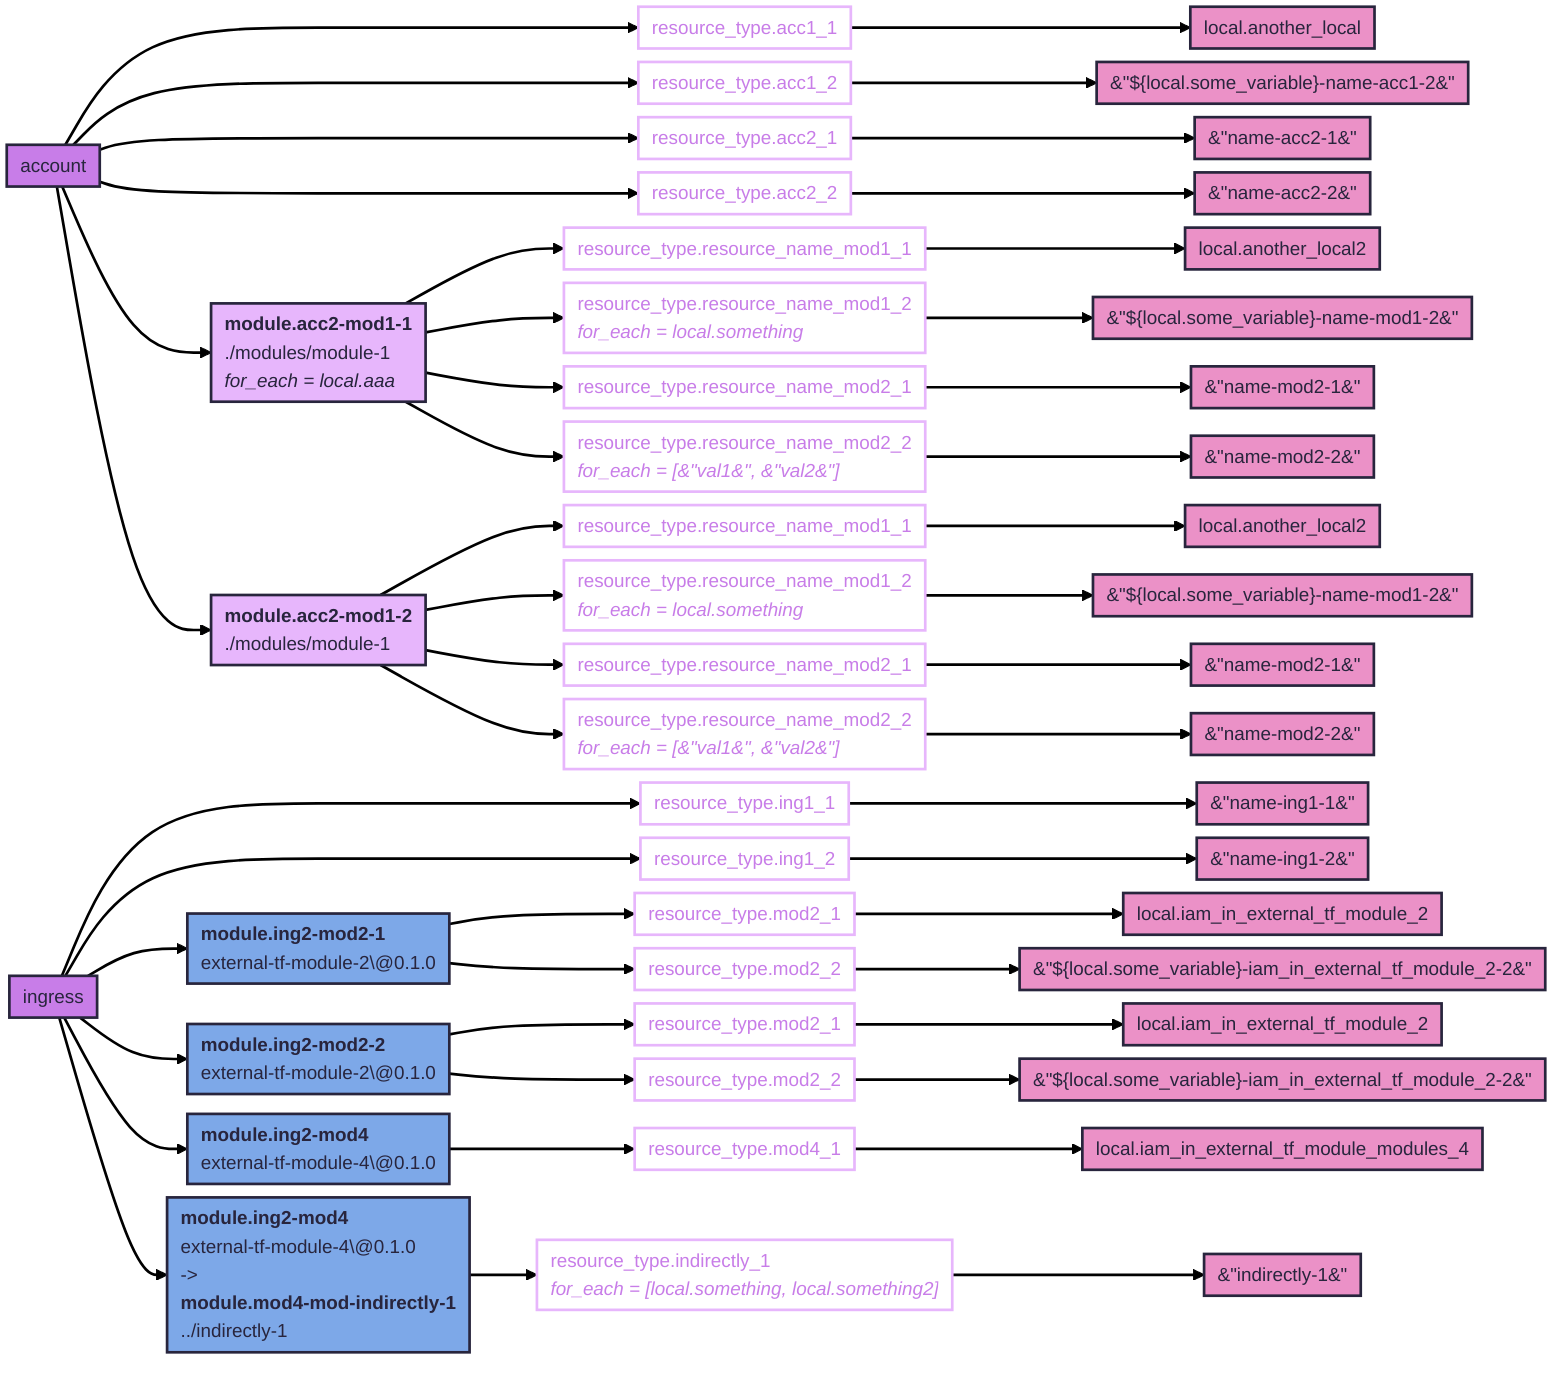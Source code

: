 ---
config:
  theme: redux
  flowchart:
    diagramPadding: 5
    padding: 5
    nodeSpacing: 10
    wrappingWidth: 700
---
flowchart LR
  classDef tf-path fill:#c87de8
  classDef tf-resource-name stroke:#e7b6fc,color:#c87de8,text-align:left
  classDef tf-int-mod fill:#e7b6fc,text-align:left
  classDef tf-ext-mod fill:#7da8e8,text-align:left
  classDef tf-resource-field-name fill:#eb91c7
  account["account"]:::tf-path ---> account__acc11["resource_type.acc1_1"]:::tf-resource-name --> account__acc11_FieldName["local.another_local"]:::tf-resource-field-name
  account["account"]:::tf-path ---> account__acc12["resource_type.acc1_2"]:::tf-resource-name --> account__acc12_FieldName["&#34;${local.some_variable}-name-acc1-2&#34;"]:::tf-resource-field-name
  account["account"]:::tf-path ---> account__acc21["resource_type.acc2_1"]:::tf-resource-name --> account__acc21_FieldName["&#34;name-acc2-1&#34;"]:::tf-resource-field-name
  account["account"]:::tf-path ---> account__acc22["resource_type.acc2_2"]:::tf-resource-name --> account__acc22_FieldName["&#34;name-acc2-2&#34;"]:::tf-resource-field-name
  account --> account__accountmodulesmodule1_acc2mod11_acc2mod11["<b>module.acc2-mod1-1</b><br>./modules/module-1<br><i>for_each = local.aaa</i>"]:::tf-int-mod
  account__accountmodulesmodule1_acc2mod11_acc2mod11 --> account__accountmodulesmodule1_acc2mod11_acc2mod11__resourcenamemod11["resource_type.resource_name_mod1_1"]:::tf-resource-name --> account__accountmodulesmodule1_acc2mod11_acc2mod11__resourcenamemod11_FieldName["local.another_local2"]:::tf-resource-field-name
  account__accountmodulesmodule1_acc2mod11_acc2mod11 --> account__accountmodulesmodule1_acc2mod11_acc2mod11__resourcenamemod12["resource_type.resource_name_mod1_2<br><i>for_each = local.something</i>"]:::tf-resource-name --> account__accountmodulesmodule1_acc2mod11_acc2mod11__resourcenamemod12_FieldName["&#34;${local.some_variable}-name-mod1-2&#34;"]:::tf-resource-field-name
  account__accountmodulesmodule1_acc2mod11_acc2mod11 --> account__accountmodulesmodule1_acc2mod11_acc2mod11__resourcenamemod21["resource_type.resource_name_mod2_1"]:::tf-resource-name --> account__accountmodulesmodule1_acc2mod11_acc2mod11__resourcenamemod21_FieldName["&#34;name-mod2-1&#34;"]:::tf-resource-field-name
  account__accountmodulesmodule1_acc2mod11_acc2mod11 --> account__accountmodulesmodule1_acc2mod11_acc2mod11__resourcenamemod22["resource_type.resource_name_mod2_2<br><i>for_each = [&#34;val1&#34;, &#34;val2&#34;]</i>"]:::tf-resource-name --> account__accountmodulesmodule1_acc2mod11_acc2mod11__resourcenamemod22_FieldName["&#34;name-mod2-2&#34;"]:::tf-resource-field-name
  account --> account__accountmodulesmodule1_acc2mod12_acc2mod12["<b>module.acc2-mod1-2</b><br>./modules/module-1"]:::tf-int-mod
  account__accountmodulesmodule1_acc2mod12_acc2mod12 --> account__accountmodulesmodule1_acc2mod12_acc2mod12__resourcenamemod11["resource_type.resource_name_mod1_1"]:::tf-resource-name --> account__accountmodulesmodule1_acc2mod12_acc2mod12__resourcenamemod11_FieldName["local.another_local2"]:::tf-resource-field-name
  account__accountmodulesmodule1_acc2mod12_acc2mod12 --> account__accountmodulesmodule1_acc2mod12_acc2mod12__resourcenamemod12["resource_type.resource_name_mod1_2<br><i>for_each = local.something</i>"]:::tf-resource-name --> account__accountmodulesmodule1_acc2mod12_acc2mod12__resourcenamemod12_FieldName["&#34;${local.some_variable}-name-mod1-2&#34;"]:::tf-resource-field-name
  account__accountmodulesmodule1_acc2mod12_acc2mod12 --> account__accountmodulesmodule1_acc2mod12_acc2mod12__resourcenamemod21["resource_type.resource_name_mod2_1"]:::tf-resource-name --> account__accountmodulesmodule1_acc2mod12_acc2mod12__resourcenamemod21_FieldName["&#34;name-mod2-1&#34;"]:::tf-resource-field-name
  account__accountmodulesmodule1_acc2mod12_acc2mod12 --> account__accountmodulesmodule1_acc2mod12_acc2mod12__resourcenamemod22["resource_type.resource_name_mod2_2<br><i>for_each = [&#34;val1&#34;, &#34;val2&#34;]</i>"]:::tf-resource-name --> account__accountmodulesmodule1_acc2mod12_acc2mod12__resourcenamemod22_FieldName["&#34;name-mod2-2&#34;"]:::tf-resource-field-name
  ingress["ingress"]:::tf-path ---> ingress__ing11["resource_type.ing1_1"]:::tf-resource-name --> ingress__ing11_FieldName["&#34;name-ing1-1&#34;"]:::tf-resource-field-name
  ingress["ingress"]:::tf-path ---> ingress__ing12["resource_type.ing1_2"]:::tf-resource-name --> ingress__ing12_FieldName["&#34;name-ing1-2&#34;"]:::tf-resource-field-name
  ingress --> ingress___ing2mod21_ing2mod21["<b>module.ing2-mod2-1</b><br>external-tf-module-2\@0.1.0"]:::tf-ext-mod
  ingress___ing2mod21_ing2mod21 --> ingress___ing2mod21_ing2mod21__mod21["resource_type.mod2_1"]:::tf-resource-name --> ingress___ing2mod21_ing2mod21__mod21_FieldName["local.iam_in_external_tf_module_2"]:::tf-resource-field-name
  ingress___ing2mod21_ing2mod21 --> ingress___ing2mod21_ing2mod21__mod22["resource_type.mod2_2"]:::tf-resource-name --> ingress___ing2mod21_ing2mod21__mod22_FieldName["&#34;${local.some_variable}-iam_in_external_tf_module_2-2&#34;"]:::tf-resource-field-name
  ingress --> ingress___ing2mod22_ing2mod22["<b>module.ing2-mod2-2</b><br>external-tf-module-2\@0.1.0"]:::tf-ext-mod
  ingress___ing2mod22_ing2mod22 --> ingress___ing2mod22_ing2mod22__mod21["resource_type.mod2_1"]:::tf-resource-name --> ingress___ing2mod22_ing2mod22__mod21_FieldName["local.iam_in_external_tf_module_2"]:::tf-resource-field-name
  ingress___ing2mod22_ing2mod22 --> ingress___ing2mod22_ing2mod22__mod22["resource_type.mod2_2"]:::tf-resource-name --> ingress___ing2mod22_ing2mod22__mod22_FieldName["&#34;${local.some_variable}-iam_in_external_tf_module_2-2&#34;"]:::tf-resource-field-name
  ingress --> ingress___ing2mod4_ing2mod4["<b>module.ing2-mod4</b><br>external-tf-module-4\@0.1.0"]:::tf-ext-mod
  ingress___ing2mod4_ing2mod4 --> ingress___ing2mod4_ing2mod4__mod41["resource_type.mod4_1"]:::tf-resource-name --> ingress___ing2mod4_ing2mod4__mod41_FieldName["local.iam_in_external_tf_module_modules_4"]:::tf-resource-field-name
  ingress --> ingress___ingress___ing2mod4_ing2mod4__mod4modindirectly1_mod4modindirectly1["<b>module.ing2-mod4</b><br>external-tf-module-4\@0.1.0<br>-&gt;<br><b>module.mod4-mod-indirectly-1</b><br>../indirectly-1"]:::tf-ext-mod
  ingress___ingress___ing2mod4_ing2mod4__mod4modindirectly1_mod4modindirectly1 --> ingress___ingress___ing2mod4_ing2mod4__mod4modindirectly1_mod4modindirectly1__indirectly1["resource_type.indirectly_1<br><i>for_each = [local.something, local.something2]</i>"]:::tf-resource-name --> ingress___ingress___ing2mod4_ing2mod4__mod4modindirectly1_mod4modindirectly1__indirectly1_FieldName["&#34;indirectly-1&#34;"]:::tf-resource-field-name